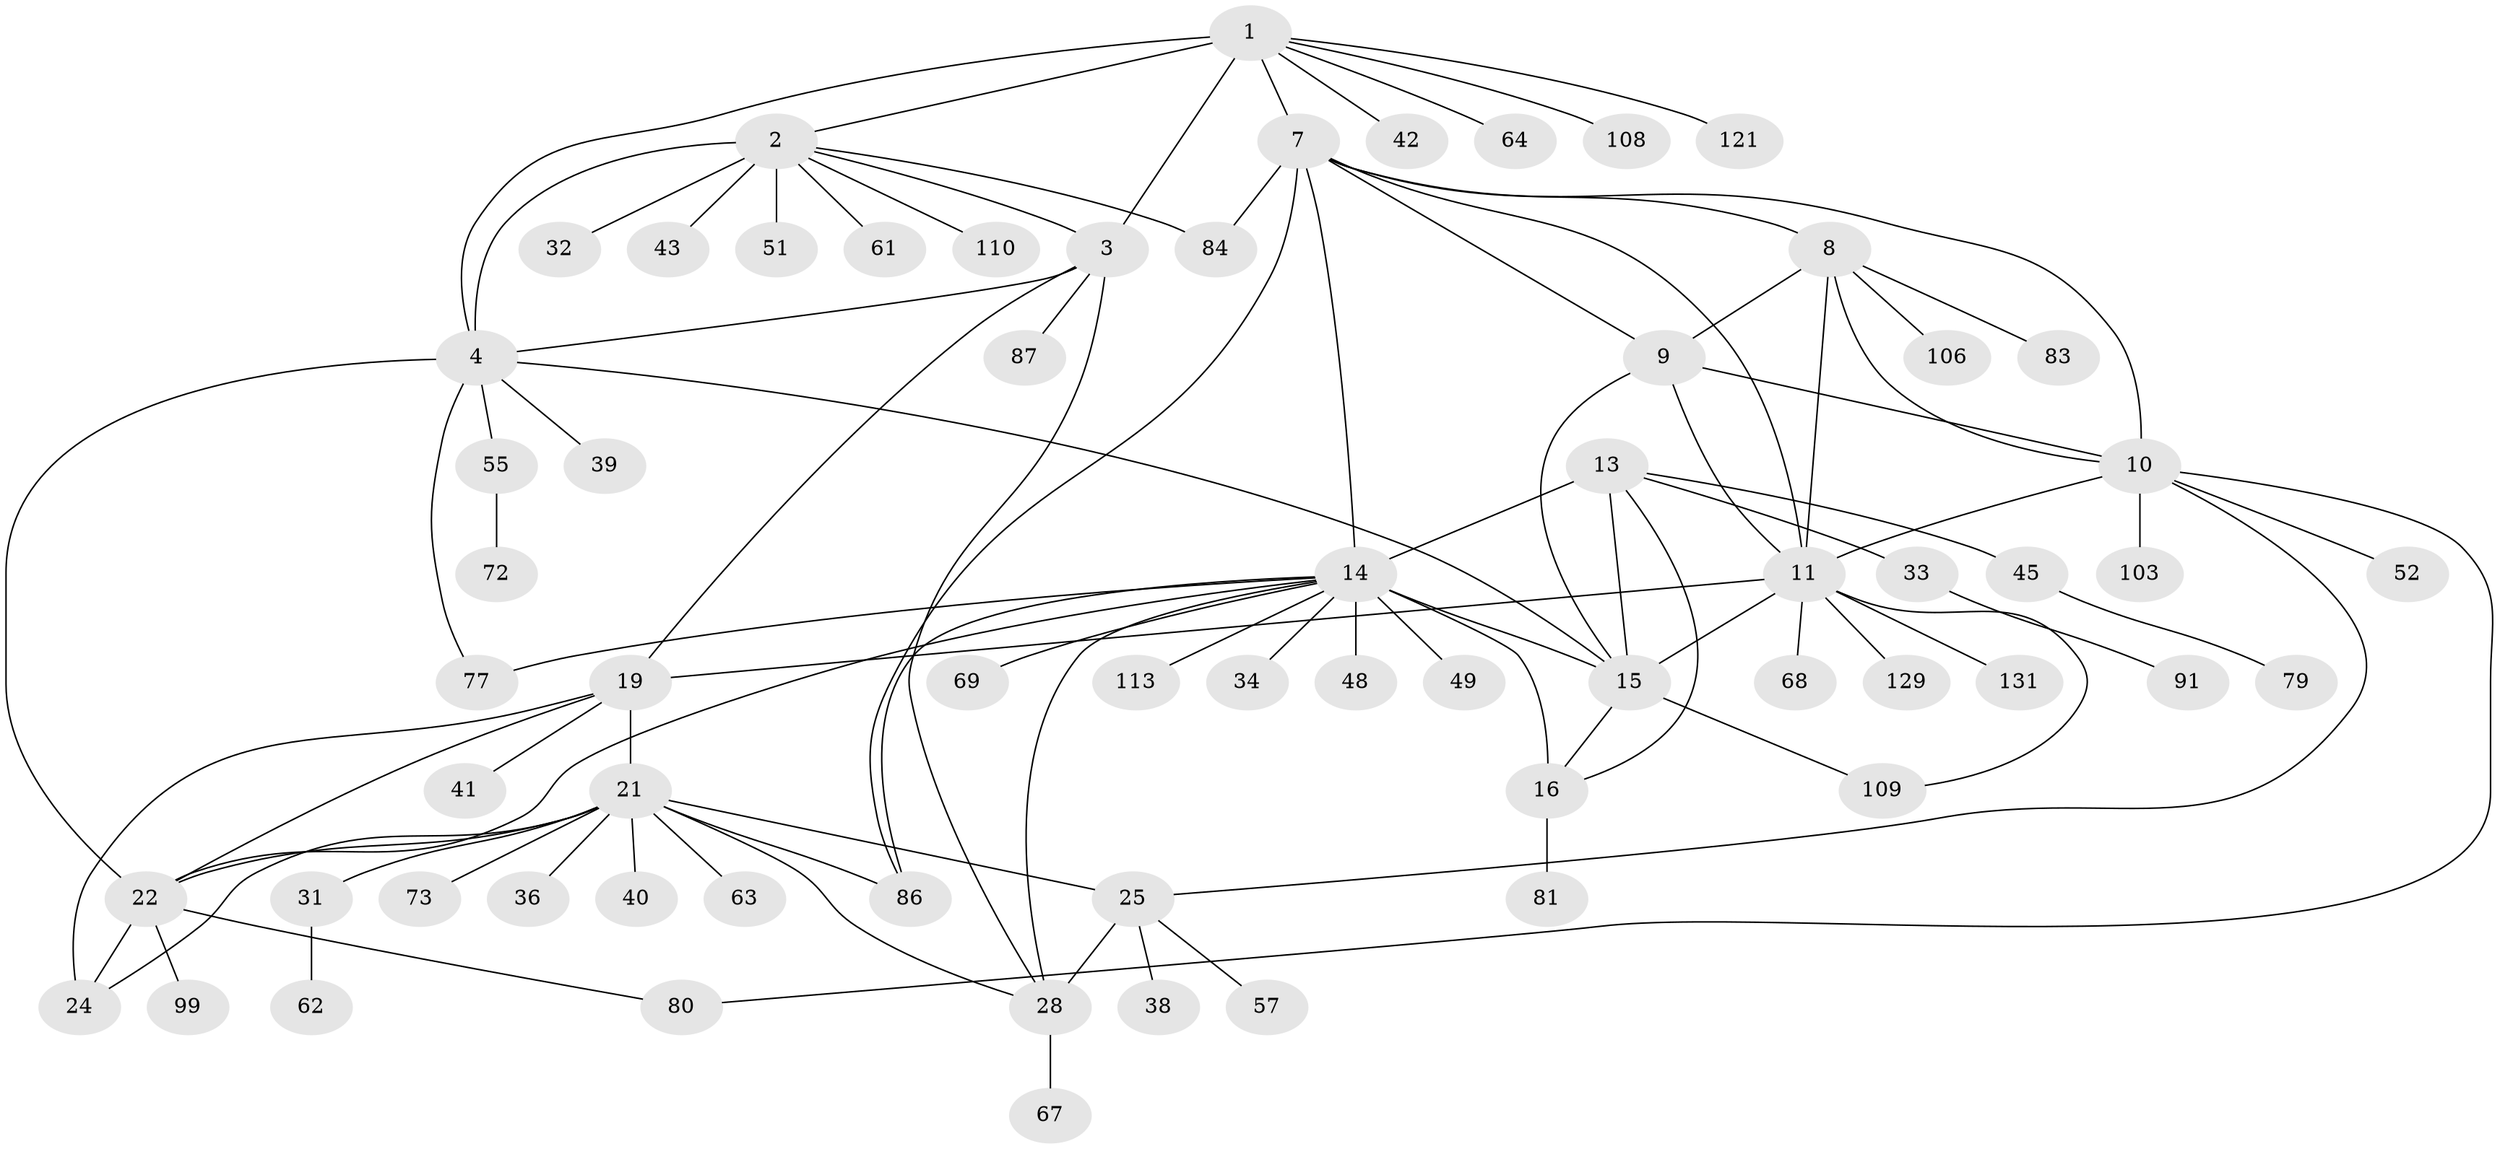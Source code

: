 // original degree distribution, {10: 0.015267175572519083, 11: 0.022900763358778626, 8: 0.05343511450381679, 7: 0.03816793893129771, 6: 0.015267175572519083, 9: 0.05343511450381679, 13: 0.007633587786259542, 5: 0.015267175572519083, 12: 0.007633587786259542, 2: 0.15267175572519084, 1: 0.5648854961832062, 4: 0.007633587786259542, 3: 0.04580152671755725}
// Generated by graph-tools (version 1.1) at 2025/15/03/09/25 04:15:48]
// undirected, 65 vertices, 95 edges
graph export_dot {
graph [start="1"]
  node [color=gray90,style=filled];
  1;
  2;
  3;
  4 [super="+5+130+59"];
  7;
  8 [super="+82+65+12"];
  9 [super="+101+53"];
  10;
  11 [super="+37+97+104"];
  13;
  14 [super="+17"];
  15;
  16;
  19 [super="+20+47"];
  21 [super="+26+123+23+56+46"];
  22;
  24;
  25 [super="+126+105+96+27"];
  28 [super="+29"];
  31;
  32;
  33;
  34;
  36;
  38 [super="+114"];
  39 [super="+93"];
  40;
  41;
  42 [super="+50"];
  43;
  45;
  48;
  49 [super="+128"];
  51;
  52;
  55 [super="+115+119"];
  57;
  61 [super="+125"];
  62;
  63;
  64;
  67;
  68;
  69 [super="+107+71"];
  72;
  73;
  77;
  79;
  80 [super="+89"];
  81;
  83;
  84;
  86;
  87;
  91 [super="+102"];
  99;
  103;
  106;
  108;
  109;
  110;
  113;
  121;
  129;
  131;
  1 -- 2;
  1 -- 3;
  1 -- 4 [weight=3];
  1 -- 7;
  1 -- 42;
  1 -- 64;
  1 -- 108;
  1 -- 121;
  2 -- 3;
  2 -- 4 [weight=3];
  2 -- 32;
  2 -- 43;
  2 -- 51;
  2 -- 61;
  2 -- 84;
  2 -- 110;
  3 -- 4 [weight=3];
  3 -- 28;
  3 -- 87;
  3 -- 19;
  4 -- 39;
  4 -- 77;
  4 -- 15;
  4 -- 55;
  4 -- 22;
  7 -- 8 [weight=2];
  7 -- 9;
  7 -- 10;
  7 -- 11;
  7 -- 84;
  7 -- 86;
  7 -- 14;
  8 -- 9 [weight=2];
  8 -- 10 [weight=2];
  8 -- 11 [weight=2];
  8 -- 106;
  8 -- 83;
  9 -- 10;
  9 -- 11;
  9 -- 15;
  10 -- 11;
  10 -- 52;
  10 -- 80;
  10 -- 103;
  10 -- 25;
  11 -- 15;
  11 -- 19;
  11 -- 109;
  11 -- 129;
  11 -- 131;
  11 -- 68;
  13 -- 14 [weight=3];
  13 -- 15;
  13 -- 16;
  13 -- 33;
  13 -- 45;
  14 -- 15 [weight=3];
  14 -- 16 [weight=3];
  14 -- 22;
  14 -- 49;
  14 -- 69;
  14 -- 113;
  14 -- 34;
  14 -- 77;
  14 -- 48;
  14 -- 86;
  14 -- 28;
  15 -- 16;
  15 -- 109;
  16 -- 81;
  19 -- 21 [weight=4];
  19 -- 22 [weight=2];
  19 -- 24 [weight=2];
  19 -- 41;
  21 -- 22 [weight=2];
  21 -- 24 [weight=2];
  21 -- 63;
  21 -- 86;
  21 -- 25 [weight=2];
  21 -- 28 [weight=3];
  21 -- 36;
  21 -- 40;
  21 -- 73;
  21 -- 31;
  22 -- 24;
  22 -- 80;
  22 -- 99;
  25 -- 28 [weight=6];
  25 -- 38;
  25 -- 57;
  28 -- 67;
  31 -- 62;
  33 -- 91;
  45 -- 79;
  55 -- 72;
}
